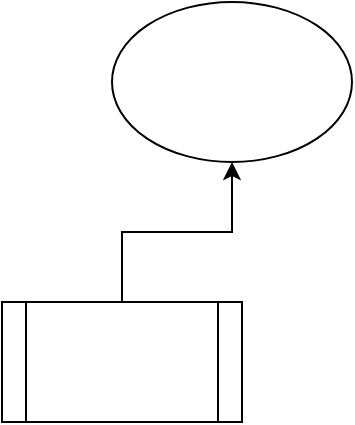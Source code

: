 <mxfile version="18.0.0" type="github">
  <diagram id="P5Y-tK5-IYwQYBq6LNEr" name="Page-1">
    <mxGraphModel dx="1694" dy="896" grid="1" gridSize="10" guides="1" tooltips="1" connect="1" arrows="1" fold="1" page="1" pageScale="1" pageWidth="850" pageHeight="1100" math="0" shadow="0">
      <root>
        <mxCell id="0" />
        <mxCell id="1" parent="0" />
        <mxCell id="pHUDSzycSXPffVPseBhs-1" value="" style="ellipse;whiteSpace=wrap;html=1;" vertex="1" parent="1">
          <mxGeometry x="360" y="420" width="120" height="80" as="geometry" />
        </mxCell>
        <mxCell id="pHUDSzycSXPffVPseBhs-3" style="edgeStyle=orthogonalEdgeStyle;rounded=0;orthogonalLoop=1;jettySize=auto;html=1;" edge="1" parent="1" source="pHUDSzycSXPffVPseBhs-2" target="pHUDSzycSXPffVPseBhs-1">
          <mxGeometry relative="1" as="geometry" />
        </mxCell>
        <mxCell id="pHUDSzycSXPffVPseBhs-2" value="" style="shape=process;whiteSpace=wrap;html=1;backgroundOutline=1;" vertex="1" parent="1">
          <mxGeometry x="305" y="570" width="120" height="60" as="geometry" />
        </mxCell>
      </root>
    </mxGraphModel>
  </diagram>
</mxfile>
